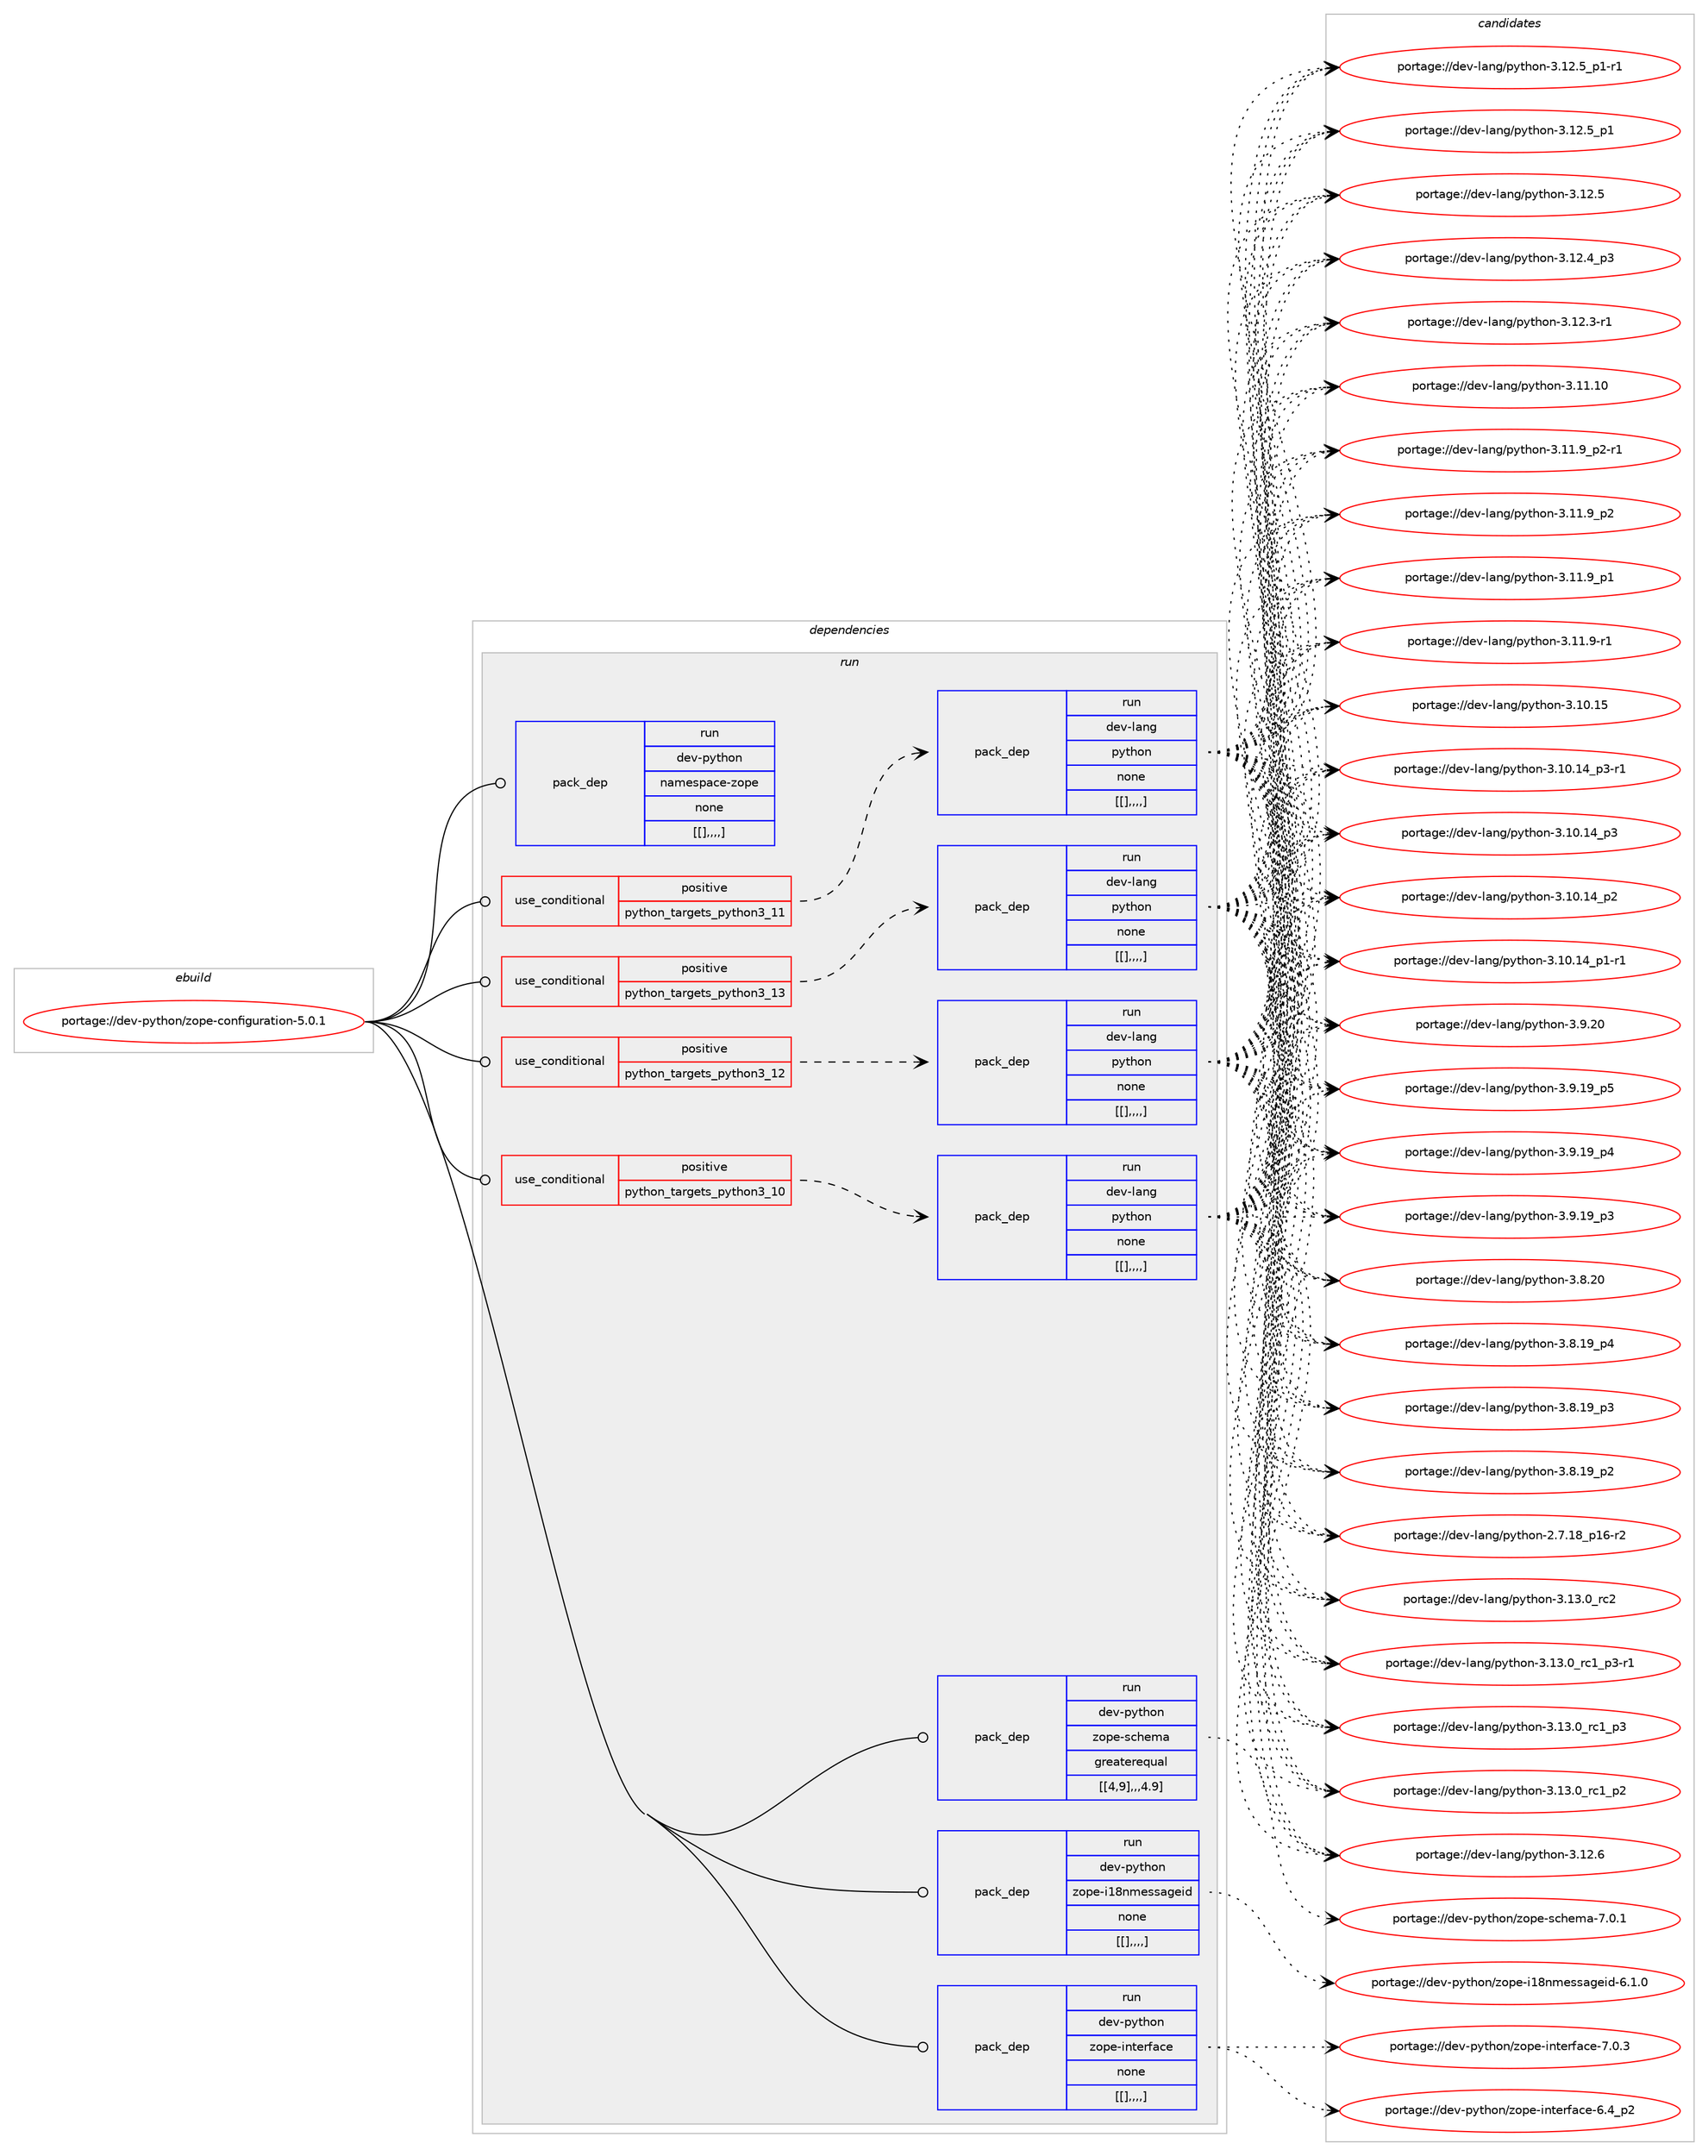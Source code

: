 digraph prolog {

# *************
# Graph options
# *************

newrank=true;
concentrate=true;
compound=true;
graph [rankdir=LR,fontname=Helvetica,fontsize=10,ranksep=1.5];#, ranksep=2.5, nodesep=0.2];
edge  [arrowhead=vee];
node  [fontname=Helvetica,fontsize=10];

# **********
# The ebuild
# **********

subgraph cluster_leftcol {
color=gray;
label=<<i>ebuild</i>>;
id [label="portage://dev-python/zope-configuration-5.0.1", color=red, width=4, href="../dev-python/zope-configuration-5.0.1.svg"];
}

# ****************
# The dependencies
# ****************

subgraph cluster_midcol {
color=gray;
label=<<i>dependencies</i>>;
subgraph cluster_compile {
fillcolor="#eeeeee";
style=filled;
label=<<i>compile</i>>;
}
subgraph cluster_compileandrun {
fillcolor="#eeeeee";
style=filled;
label=<<i>compile and run</i>>;
}
subgraph cluster_run {
fillcolor="#eeeeee";
style=filled;
label=<<i>run</i>>;
subgraph cond42609 {
dependency170499 [label=<<TABLE BORDER="0" CELLBORDER="1" CELLSPACING="0" CELLPADDING="4"><TR><TD ROWSPAN="3" CELLPADDING="10">use_conditional</TD></TR><TR><TD>positive</TD></TR><TR><TD>python_targets_python3_10</TD></TR></TABLE>>, shape=none, color=red];
subgraph pack126624 {
dependency170500 [label=<<TABLE BORDER="0" CELLBORDER="1" CELLSPACING="0" CELLPADDING="4" WIDTH="220"><TR><TD ROWSPAN="6" CELLPADDING="30">pack_dep</TD></TR><TR><TD WIDTH="110">run</TD></TR><TR><TD>dev-lang</TD></TR><TR><TD>python</TD></TR><TR><TD>none</TD></TR><TR><TD>[[],,,,]</TD></TR></TABLE>>, shape=none, color=blue];
}
dependency170499:e -> dependency170500:w [weight=20,style="dashed",arrowhead="vee"];
}
id:e -> dependency170499:w [weight=20,style="solid",arrowhead="odot"];
subgraph cond42610 {
dependency170501 [label=<<TABLE BORDER="0" CELLBORDER="1" CELLSPACING="0" CELLPADDING="4"><TR><TD ROWSPAN="3" CELLPADDING="10">use_conditional</TD></TR><TR><TD>positive</TD></TR><TR><TD>python_targets_python3_11</TD></TR></TABLE>>, shape=none, color=red];
subgraph pack126625 {
dependency170502 [label=<<TABLE BORDER="0" CELLBORDER="1" CELLSPACING="0" CELLPADDING="4" WIDTH="220"><TR><TD ROWSPAN="6" CELLPADDING="30">pack_dep</TD></TR><TR><TD WIDTH="110">run</TD></TR><TR><TD>dev-lang</TD></TR><TR><TD>python</TD></TR><TR><TD>none</TD></TR><TR><TD>[[],,,,]</TD></TR></TABLE>>, shape=none, color=blue];
}
dependency170501:e -> dependency170502:w [weight=20,style="dashed",arrowhead="vee"];
}
id:e -> dependency170501:w [weight=20,style="solid",arrowhead="odot"];
subgraph cond42611 {
dependency170503 [label=<<TABLE BORDER="0" CELLBORDER="1" CELLSPACING="0" CELLPADDING="4"><TR><TD ROWSPAN="3" CELLPADDING="10">use_conditional</TD></TR><TR><TD>positive</TD></TR><TR><TD>python_targets_python3_12</TD></TR></TABLE>>, shape=none, color=red];
subgraph pack126626 {
dependency170504 [label=<<TABLE BORDER="0" CELLBORDER="1" CELLSPACING="0" CELLPADDING="4" WIDTH="220"><TR><TD ROWSPAN="6" CELLPADDING="30">pack_dep</TD></TR><TR><TD WIDTH="110">run</TD></TR><TR><TD>dev-lang</TD></TR><TR><TD>python</TD></TR><TR><TD>none</TD></TR><TR><TD>[[],,,,]</TD></TR></TABLE>>, shape=none, color=blue];
}
dependency170503:e -> dependency170504:w [weight=20,style="dashed",arrowhead="vee"];
}
id:e -> dependency170503:w [weight=20,style="solid",arrowhead="odot"];
subgraph cond42612 {
dependency170505 [label=<<TABLE BORDER="0" CELLBORDER="1" CELLSPACING="0" CELLPADDING="4"><TR><TD ROWSPAN="3" CELLPADDING="10">use_conditional</TD></TR><TR><TD>positive</TD></TR><TR><TD>python_targets_python3_13</TD></TR></TABLE>>, shape=none, color=red];
subgraph pack126627 {
dependency170506 [label=<<TABLE BORDER="0" CELLBORDER="1" CELLSPACING="0" CELLPADDING="4" WIDTH="220"><TR><TD ROWSPAN="6" CELLPADDING="30">pack_dep</TD></TR><TR><TD WIDTH="110">run</TD></TR><TR><TD>dev-lang</TD></TR><TR><TD>python</TD></TR><TR><TD>none</TD></TR><TR><TD>[[],,,,]</TD></TR></TABLE>>, shape=none, color=blue];
}
dependency170505:e -> dependency170506:w [weight=20,style="dashed",arrowhead="vee"];
}
id:e -> dependency170505:w [weight=20,style="solid",arrowhead="odot"];
subgraph pack126628 {
dependency170507 [label=<<TABLE BORDER="0" CELLBORDER="1" CELLSPACING="0" CELLPADDING="4" WIDTH="220"><TR><TD ROWSPAN="6" CELLPADDING="30">pack_dep</TD></TR><TR><TD WIDTH="110">run</TD></TR><TR><TD>dev-python</TD></TR><TR><TD>zope-i18nmessageid</TD></TR><TR><TD>none</TD></TR><TR><TD>[[],,,,]</TD></TR></TABLE>>, shape=none, color=blue];
}
id:e -> dependency170507:w [weight=20,style="solid",arrowhead="odot"];
subgraph pack126629 {
dependency170508 [label=<<TABLE BORDER="0" CELLBORDER="1" CELLSPACING="0" CELLPADDING="4" WIDTH="220"><TR><TD ROWSPAN="6" CELLPADDING="30">pack_dep</TD></TR><TR><TD WIDTH="110">run</TD></TR><TR><TD>dev-python</TD></TR><TR><TD>zope-interface</TD></TR><TR><TD>none</TD></TR><TR><TD>[[],,,,]</TD></TR></TABLE>>, shape=none, color=blue];
}
id:e -> dependency170508:w [weight=20,style="solid",arrowhead="odot"];
subgraph pack126630 {
dependency170509 [label=<<TABLE BORDER="0" CELLBORDER="1" CELLSPACING="0" CELLPADDING="4" WIDTH="220"><TR><TD ROWSPAN="6" CELLPADDING="30">pack_dep</TD></TR><TR><TD WIDTH="110">run</TD></TR><TR><TD>dev-python</TD></TR><TR><TD>zope-schema</TD></TR><TR><TD>greaterequal</TD></TR><TR><TD>[[4,9],,,4.9]</TD></TR></TABLE>>, shape=none, color=blue];
}
id:e -> dependency170509:w [weight=20,style="solid",arrowhead="odot"];
subgraph pack126631 {
dependency170510 [label=<<TABLE BORDER="0" CELLBORDER="1" CELLSPACING="0" CELLPADDING="4" WIDTH="220"><TR><TD ROWSPAN="6" CELLPADDING="30">pack_dep</TD></TR><TR><TD WIDTH="110">run</TD></TR><TR><TD>dev-python</TD></TR><TR><TD>namespace-zope</TD></TR><TR><TD>none</TD></TR><TR><TD>[[],,,,]</TD></TR></TABLE>>, shape=none, color=blue];
}
id:e -> dependency170510:w [weight=20,style="solid",arrowhead="odot"];
}
}

# **************
# The candidates
# **************

subgraph cluster_choices {
rank=same;
color=gray;
label=<<i>candidates</i>>;

subgraph choice126624 {
color=black;
nodesep=1;
choice10010111845108971101034711212111610411111045514649514648951149950 [label="portage://dev-lang/python-3.13.0_rc2", color=red, width=4,href="../dev-lang/python-3.13.0_rc2.svg"];
choice1001011184510897110103471121211161041111104551464951464895114994995112514511449 [label="portage://dev-lang/python-3.13.0_rc1_p3-r1", color=red, width=4,href="../dev-lang/python-3.13.0_rc1_p3-r1.svg"];
choice100101118451089711010347112121116104111110455146495146489511499499511251 [label="portage://dev-lang/python-3.13.0_rc1_p3", color=red, width=4,href="../dev-lang/python-3.13.0_rc1_p3.svg"];
choice100101118451089711010347112121116104111110455146495146489511499499511250 [label="portage://dev-lang/python-3.13.0_rc1_p2", color=red, width=4,href="../dev-lang/python-3.13.0_rc1_p2.svg"];
choice10010111845108971101034711212111610411111045514649504654 [label="portage://dev-lang/python-3.12.6", color=red, width=4,href="../dev-lang/python-3.12.6.svg"];
choice1001011184510897110103471121211161041111104551464950465395112494511449 [label="portage://dev-lang/python-3.12.5_p1-r1", color=red, width=4,href="../dev-lang/python-3.12.5_p1-r1.svg"];
choice100101118451089711010347112121116104111110455146495046539511249 [label="portage://dev-lang/python-3.12.5_p1", color=red, width=4,href="../dev-lang/python-3.12.5_p1.svg"];
choice10010111845108971101034711212111610411111045514649504653 [label="portage://dev-lang/python-3.12.5", color=red, width=4,href="../dev-lang/python-3.12.5.svg"];
choice100101118451089711010347112121116104111110455146495046529511251 [label="portage://dev-lang/python-3.12.4_p3", color=red, width=4,href="../dev-lang/python-3.12.4_p3.svg"];
choice100101118451089711010347112121116104111110455146495046514511449 [label="portage://dev-lang/python-3.12.3-r1", color=red, width=4,href="../dev-lang/python-3.12.3-r1.svg"];
choice1001011184510897110103471121211161041111104551464949464948 [label="portage://dev-lang/python-3.11.10", color=red, width=4,href="../dev-lang/python-3.11.10.svg"];
choice1001011184510897110103471121211161041111104551464949465795112504511449 [label="portage://dev-lang/python-3.11.9_p2-r1", color=red, width=4,href="../dev-lang/python-3.11.9_p2-r1.svg"];
choice100101118451089711010347112121116104111110455146494946579511250 [label="portage://dev-lang/python-3.11.9_p2", color=red, width=4,href="../dev-lang/python-3.11.9_p2.svg"];
choice100101118451089711010347112121116104111110455146494946579511249 [label="portage://dev-lang/python-3.11.9_p1", color=red, width=4,href="../dev-lang/python-3.11.9_p1.svg"];
choice100101118451089711010347112121116104111110455146494946574511449 [label="portage://dev-lang/python-3.11.9-r1", color=red, width=4,href="../dev-lang/python-3.11.9-r1.svg"];
choice1001011184510897110103471121211161041111104551464948464953 [label="portage://dev-lang/python-3.10.15", color=red, width=4,href="../dev-lang/python-3.10.15.svg"];
choice100101118451089711010347112121116104111110455146494846495295112514511449 [label="portage://dev-lang/python-3.10.14_p3-r1", color=red, width=4,href="../dev-lang/python-3.10.14_p3-r1.svg"];
choice10010111845108971101034711212111610411111045514649484649529511251 [label="portage://dev-lang/python-3.10.14_p3", color=red, width=4,href="../dev-lang/python-3.10.14_p3.svg"];
choice10010111845108971101034711212111610411111045514649484649529511250 [label="portage://dev-lang/python-3.10.14_p2", color=red, width=4,href="../dev-lang/python-3.10.14_p2.svg"];
choice100101118451089711010347112121116104111110455146494846495295112494511449 [label="portage://dev-lang/python-3.10.14_p1-r1", color=red, width=4,href="../dev-lang/python-3.10.14_p1-r1.svg"];
choice10010111845108971101034711212111610411111045514657465048 [label="portage://dev-lang/python-3.9.20", color=red, width=4,href="../dev-lang/python-3.9.20.svg"];
choice100101118451089711010347112121116104111110455146574649579511253 [label="portage://dev-lang/python-3.9.19_p5", color=red, width=4,href="../dev-lang/python-3.9.19_p5.svg"];
choice100101118451089711010347112121116104111110455146574649579511252 [label="portage://dev-lang/python-3.9.19_p4", color=red, width=4,href="../dev-lang/python-3.9.19_p4.svg"];
choice100101118451089711010347112121116104111110455146574649579511251 [label="portage://dev-lang/python-3.9.19_p3", color=red, width=4,href="../dev-lang/python-3.9.19_p3.svg"];
choice10010111845108971101034711212111610411111045514656465048 [label="portage://dev-lang/python-3.8.20", color=red, width=4,href="../dev-lang/python-3.8.20.svg"];
choice100101118451089711010347112121116104111110455146564649579511252 [label="portage://dev-lang/python-3.8.19_p4", color=red, width=4,href="../dev-lang/python-3.8.19_p4.svg"];
choice100101118451089711010347112121116104111110455146564649579511251 [label="portage://dev-lang/python-3.8.19_p3", color=red, width=4,href="../dev-lang/python-3.8.19_p3.svg"];
choice100101118451089711010347112121116104111110455146564649579511250 [label="portage://dev-lang/python-3.8.19_p2", color=red, width=4,href="../dev-lang/python-3.8.19_p2.svg"];
choice100101118451089711010347112121116104111110455046554649569511249544511450 [label="portage://dev-lang/python-2.7.18_p16-r2", color=red, width=4,href="../dev-lang/python-2.7.18_p16-r2.svg"];
dependency170500:e -> choice10010111845108971101034711212111610411111045514649514648951149950:w [style=dotted,weight="100"];
dependency170500:e -> choice1001011184510897110103471121211161041111104551464951464895114994995112514511449:w [style=dotted,weight="100"];
dependency170500:e -> choice100101118451089711010347112121116104111110455146495146489511499499511251:w [style=dotted,weight="100"];
dependency170500:e -> choice100101118451089711010347112121116104111110455146495146489511499499511250:w [style=dotted,weight="100"];
dependency170500:e -> choice10010111845108971101034711212111610411111045514649504654:w [style=dotted,weight="100"];
dependency170500:e -> choice1001011184510897110103471121211161041111104551464950465395112494511449:w [style=dotted,weight="100"];
dependency170500:e -> choice100101118451089711010347112121116104111110455146495046539511249:w [style=dotted,weight="100"];
dependency170500:e -> choice10010111845108971101034711212111610411111045514649504653:w [style=dotted,weight="100"];
dependency170500:e -> choice100101118451089711010347112121116104111110455146495046529511251:w [style=dotted,weight="100"];
dependency170500:e -> choice100101118451089711010347112121116104111110455146495046514511449:w [style=dotted,weight="100"];
dependency170500:e -> choice1001011184510897110103471121211161041111104551464949464948:w [style=dotted,weight="100"];
dependency170500:e -> choice1001011184510897110103471121211161041111104551464949465795112504511449:w [style=dotted,weight="100"];
dependency170500:e -> choice100101118451089711010347112121116104111110455146494946579511250:w [style=dotted,weight="100"];
dependency170500:e -> choice100101118451089711010347112121116104111110455146494946579511249:w [style=dotted,weight="100"];
dependency170500:e -> choice100101118451089711010347112121116104111110455146494946574511449:w [style=dotted,weight="100"];
dependency170500:e -> choice1001011184510897110103471121211161041111104551464948464953:w [style=dotted,weight="100"];
dependency170500:e -> choice100101118451089711010347112121116104111110455146494846495295112514511449:w [style=dotted,weight="100"];
dependency170500:e -> choice10010111845108971101034711212111610411111045514649484649529511251:w [style=dotted,weight="100"];
dependency170500:e -> choice10010111845108971101034711212111610411111045514649484649529511250:w [style=dotted,weight="100"];
dependency170500:e -> choice100101118451089711010347112121116104111110455146494846495295112494511449:w [style=dotted,weight="100"];
dependency170500:e -> choice10010111845108971101034711212111610411111045514657465048:w [style=dotted,weight="100"];
dependency170500:e -> choice100101118451089711010347112121116104111110455146574649579511253:w [style=dotted,weight="100"];
dependency170500:e -> choice100101118451089711010347112121116104111110455146574649579511252:w [style=dotted,weight="100"];
dependency170500:e -> choice100101118451089711010347112121116104111110455146574649579511251:w [style=dotted,weight="100"];
dependency170500:e -> choice10010111845108971101034711212111610411111045514656465048:w [style=dotted,weight="100"];
dependency170500:e -> choice100101118451089711010347112121116104111110455146564649579511252:w [style=dotted,weight="100"];
dependency170500:e -> choice100101118451089711010347112121116104111110455146564649579511251:w [style=dotted,weight="100"];
dependency170500:e -> choice100101118451089711010347112121116104111110455146564649579511250:w [style=dotted,weight="100"];
dependency170500:e -> choice100101118451089711010347112121116104111110455046554649569511249544511450:w [style=dotted,weight="100"];
}
subgraph choice126625 {
color=black;
nodesep=1;
choice10010111845108971101034711212111610411111045514649514648951149950 [label="portage://dev-lang/python-3.13.0_rc2", color=red, width=4,href="../dev-lang/python-3.13.0_rc2.svg"];
choice1001011184510897110103471121211161041111104551464951464895114994995112514511449 [label="portage://dev-lang/python-3.13.0_rc1_p3-r1", color=red, width=4,href="../dev-lang/python-3.13.0_rc1_p3-r1.svg"];
choice100101118451089711010347112121116104111110455146495146489511499499511251 [label="portage://dev-lang/python-3.13.0_rc1_p3", color=red, width=4,href="../dev-lang/python-3.13.0_rc1_p3.svg"];
choice100101118451089711010347112121116104111110455146495146489511499499511250 [label="portage://dev-lang/python-3.13.0_rc1_p2", color=red, width=4,href="../dev-lang/python-3.13.0_rc1_p2.svg"];
choice10010111845108971101034711212111610411111045514649504654 [label="portage://dev-lang/python-3.12.6", color=red, width=4,href="../dev-lang/python-3.12.6.svg"];
choice1001011184510897110103471121211161041111104551464950465395112494511449 [label="portage://dev-lang/python-3.12.5_p1-r1", color=red, width=4,href="../dev-lang/python-3.12.5_p1-r1.svg"];
choice100101118451089711010347112121116104111110455146495046539511249 [label="portage://dev-lang/python-3.12.5_p1", color=red, width=4,href="../dev-lang/python-3.12.5_p1.svg"];
choice10010111845108971101034711212111610411111045514649504653 [label="portage://dev-lang/python-3.12.5", color=red, width=4,href="../dev-lang/python-3.12.5.svg"];
choice100101118451089711010347112121116104111110455146495046529511251 [label="portage://dev-lang/python-3.12.4_p3", color=red, width=4,href="../dev-lang/python-3.12.4_p3.svg"];
choice100101118451089711010347112121116104111110455146495046514511449 [label="portage://dev-lang/python-3.12.3-r1", color=red, width=4,href="../dev-lang/python-3.12.3-r1.svg"];
choice1001011184510897110103471121211161041111104551464949464948 [label="portage://dev-lang/python-3.11.10", color=red, width=4,href="../dev-lang/python-3.11.10.svg"];
choice1001011184510897110103471121211161041111104551464949465795112504511449 [label="portage://dev-lang/python-3.11.9_p2-r1", color=red, width=4,href="../dev-lang/python-3.11.9_p2-r1.svg"];
choice100101118451089711010347112121116104111110455146494946579511250 [label="portage://dev-lang/python-3.11.9_p2", color=red, width=4,href="../dev-lang/python-3.11.9_p2.svg"];
choice100101118451089711010347112121116104111110455146494946579511249 [label="portage://dev-lang/python-3.11.9_p1", color=red, width=4,href="../dev-lang/python-3.11.9_p1.svg"];
choice100101118451089711010347112121116104111110455146494946574511449 [label="portage://dev-lang/python-3.11.9-r1", color=red, width=4,href="../dev-lang/python-3.11.9-r1.svg"];
choice1001011184510897110103471121211161041111104551464948464953 [label="portage://dev-lang/python-3.10.15", color=red, width=4,href="../dev-lang/python-3.10.15.svg"];
choice100101118451089711010347112121116104111110455146494846495295112514511449 [label="portage://dev-lang/python-3.10.14_p3-r1", color=red, width=4,href="../dev-lang/python-3.10.14_p3-r1.svg"];
choice10010111845108971101034711212111610411111045514649484649529511251 [label="portage://dev-lang/python-3.10.14_p3", color=red, width=4,href="../dev-lang/python-3.10.14_p3.svg"];
choice10010111845108971101034711212111610411111045514649484649529511250 [label="portage://dev-lang/python-3.10.14_p2", color=red, width=4,href="../dev-lang/python-3.10.14_p2.svg"];
choice100101118451089711010347112121116104111110455146494846495295112494511449 [label="portage://dev-lang/python-3.10.14_p1-r1", color=red, width=4,href="../dev-lang/python-3.10.14_p1-r1.svg"];
choice10010111845108971101034711212111610411111045514657465048 [label="portage://dev-lang/python-3.9.20", color=red, width=4,href="../dev-lang/python-3.9.20.svg"];
choice100101118451089711010347112121116104111110455146574649579511253 [label="portage://dev-lang/python-3.9.19_p5", color=red, width=4,href="../dev-lang/python-3.9.19_p5.svg"];
choice100101118451089711010347112121116104111110455146574649579511252 [label="portage://dev-lang/python-3.9.19_p4", color=red, width=4,href="../dev-lang/python-3.9.19_p4.svg"];
choice100101118451089711010347112121116104111110455146574649579511251 [label="portage://dev-lang/python-3.9.19_p3", color=red, width=4,href="../dev-lang/python-3.9.19_p3.svg"];
choice10010111845108971101034711212111610411111045514656465048 [label="portage://dev-lang/python-3.8.20", color=red, width=4,href="../dev-lang/python-3.8.20.svg"];
choice100101118451089711010347112121116104111110455146564649579511252 [label="portage://dev-lang/python-3.8.19_p4", color=red, width=4,href="../dev-lang/python-3.8.19_p4.svg"];
choice100101118451089711010347112121116104111110455146564649579511251 [label="portage://dev-lang/python-3.8.19_p3", color=red, width=4,href="../dev-lang/python-3.8.19_p3.svg"];
choice100101118451089711010347112121116104111110455146564649579511250 [label="portage://dev-lang/python-3.8.19_p2", color=red, width=4,href="../dev-lang/python-3.8.19_p2.svg"];
choice100101118451089711010347112121116104111110455046554649569511249544511450 [label="portage://dev-lang/python-2.7.18_p16-r2", color=red, width=4,href="../dev-lang/python-2.7.18_p16-r2.svg"];
dependency170502:e -> choice10010111845108971101034711212111610411111045514649514648951149950:w [style=dotted,weight="100"];
dependency170502:e -> choice1001011184510897110103471121211161041111104551464951464895114994995112514511449:w [style=dotted,weight="100"];
dependency170502:e -> choice100101118451089711010347112121116104111110455146495146489511499499511251:w [style=dotted,weight="100"];
dependency170502:e -> choice100101118451089711010347112121116104111110455146495146489511499499511250:w [style=dotted,weight="100"];
dependency170502:e -> choice10010111845108971101034711212111610411111045514649504654:w [style=dotted,weight="100"];
dependency170502:e -> choice1001011184510897110103471121211161041111104551464950465395112494511449:w [style=dotted,weight="100"];
dependency170502:e -> choice100101118451089711010347112121116104111110455146495046539511249:w [style=dotted,weight="100"];
dependency170502:e -> choice10010111845108971101034711212111610411111045514649504653:w [style=dotted,weight="100"];
dependency170502:e -> choice100101118451089711010347112121116104111110455146495046529511251:w [style=dotted,weight="100"];
dependency170502:e -> choice100101118451089711010347112121116104111110455146495046514511449:w [style=dotted,weight="100"];
dependency170502:e -> choice1001011184510897110103471121211161041111104551464949464948:w [style=dotted,weight="100"];
dependency170502:e -> choice1001011184510897110103471121211161041111104551464949465795112504511449:w [style=dotted,weight="100"];
dependency170502:e -> choice100101118451089711010347112121116104111110455146494946579511250:w [style=dotted,weight="100"];
dependency170502:e -> choice100101118451089711010347112121116104111110455146494946579511249:w [style=dotted,weight="100"];
dependency170502:e -> choice100101118451089711010347112121116104111110455146494946574511449:w [style=dotted,weight="100"];
dependency170502:e -> choice1001011184510897110103471121211161041111104551464948464953:w [style=dotted,weight="100"];
dependency170502:e -> choice100101118451089711010347112121116104111110455146494846495295112514511449:w [style=dotted,weight="100"];
dependency170502:e -> choice10010111845108971101034711212111610411111045514649484649529511251:w [style=dotted,weight="100"];
dependency170502:e -> choice10010111845108971101034711212111610411111045514649484649529511250:w [style=dotted,weight="100"];
dependency170502:e -> choice100101118451089711010347112121116104111110455146494846495295112494511449:w [style=dotted,weight="100"];
dependency170502:e -> choice10010111845108971101034711212111610411111045514657465048:w [style=dotted,weight="100"];
dependency170502:e -> choice100101118451089711010347112121116104111110455146574649579511253:w [style=dotted,weight="100"];
dependency170502:e -> choice100101118451089711010347112121116104111110455146574649579511252:w [style=dotted,weight="100"];
dependency170502:e -> choice100101118451089711010347112121116104111110455146574649579511251:w [style=dotted,weight="100"];
dependency170502:e -> choice10010111845108971101034711212111610411111045514656465048:w [style=dotted,weight="100"];
dependency170502:e -> choice100101118451089711010347112121116104111110455146564649579511252:w [style=dotted,weight="100"];
dependency170502:e -> choice100101118451089711010347112121116104111110455146564649579511251:w [style=dotted,weight="100"];
dependency170502:e -> choice100101118451089711010347112121116104111110455146564649579511250:w [style=dotted,weight="100"];
dependency170502:e -> choice100101118451089711010347112121116104111110455046554649569511249544511450:w [style=dotted,weight="100"];
}
subgraph choice126626 {
color=black;
nodesep=1;
choice10010111845108971101034711212111610411111045514649514648951149950 [label="portage://dev-lang/python-3.13.0_rc2", color=red, width=4,href="../dev-lang/python-3.13.0_rc2.svg"];
choice1001011184510897110103471121211161041111104551464951464895114994995112514511449 [label="portage://dev-lang/python-3.13.0_rc1_p3-r1", color=red, width=4,href="../dev-lang/python-3.13.0_rc1_p3-r1.svg"];
choice100101118451089711010347112121116104111110455146495146489511499499511251 [label="portage://dev-lang/python-3.13.0_rc1_p3", color=red, width=4,href="../dev-lang/python-3.13.0_rc1_p3.svg"];
choice100101118451089711010347112121116104111110455146495146489511499499511250 [label="portage://dev-lang/python-3.13.0_rc1_p2", color=red, width=4,href="../dev-lang/python-3.13.0_rc1_p2.svg"];
choice10010111845108971101034711212111610411111045514649504654 [label="portage://dev-lang/python-3.12.6", color=red, width=4,href="../dev-lang/python-3.12.6.svg"];
choice1001011184510897110103471121211161041111104551464950465395112494511449 [label="portage://dev-lang/python-3.12.5_p1-r1", color=red, width=4,href="../dev-lang/python-3.12.5_p1-r1.svg"];
choice100101118451089711010347112121116104111110455146495046539511249 [label="portage://dev-lang/python-3.12.5_p1", color=red, width=4,href="../dev-lang/python-3.12.5_p1.svg"];
choice10010111845108971101034711212111610411111045514649504653 [label="portage://dev-lang/python-3.12.5", color=red, width=4,href="../dev-lang/python-3.12.5.svg"];
choice100101118451089711010347112121116104111110455146495046529511251 [label="portage://dev-lang/python-3.12.4_p3", color=red, width=4,href="../dev-lang/python-3.12.4_p3.svg"];
choice100101118451089711010347112121116104111110455146495046514511449 [label="portage://dev-lang/python-3.12.3-r1", color=red, width=4,href="../dev-lang/python-3.12.3-r1.svg"];
choice1001011184510897110103471121211161041111104551464949464948 [label="portage://dev-lang/python-3.11.10", color=red, width=4,href="../dev-lang/python-3.11.10.svg"];
choice1001011184510897110103471121211161041111104551464949465795112504511449 [label="portage://dev-lang/python-3.11.9_p2-r1", color=red, width=4,href="../dev-lang/python-3.11.9_p2-r1.svg"];
choice100101118451089711010347112121116104111110455146494946579511250 [label="portage://dev-lang/python-3.11.9_p2", color=red, width=4,href="../dev-lang/python-3.11.9_p2.svg"];
choice100101118451089711010347112121116104111110455146494946579511249 [label="portage://dev-lang/python-3.11.9_p1", color=red, width=4,href="../dev-lang/python-3.11.9_p1.svg"];
choice100101118451089711010347112121116104111110455146494946574511449 [label="portage://dev-lang/python-3.11.9-r1", color=red, width=4,href="../dev-lang/python-3.11.9-r1.svg"];
choice1001011184510897110103471121211161041111104551464948464953 [label="portage://dev-lang/python-3.10.15", color=red, width=4,href="../dev-lang/python-3.10.15.svg"];
choice100101118451089711010347112121116104111110455146494846495295112514511449 [label="portage://dev-lang/python-3.10.14_p3-r1", color=red, width=4,href="../dev-lang/python-3.10.14_p3-r1.svg"];
choice10010111845108971101034711212111610411111045514649484649529511251 [label="portage://dev-lang/python-3.10.14_p3", color=red, width=4,href="../dev-lang/python-3.10.14_p3.svg"];
choice10010111845108971101034711212111610411111045514649484649529511250 [label="portage://dev-lang/python-3.10.14_p2", color=red, width=4,href="../dev-lang/python-3.10.14_p2.svg"];
choice100101118451089711010347112121116104111110455146494846495295112494511449 [label="portage://dev-lang/python-3.10.14_p1-r1", color=red, width=4,href="../dev-lang/python-3.10.14_p1-r1.svg"];
choice10010111845108971101034711212111610411111045514657465048 [label="portage://dev-lang/python-3.9.20", color=red, width=4,href="../dev-lang/python-3.9.20.svg"];
choice100101118451089711010347112121116104111110455146574649579511253 [label="portage://dev-lang/python-3.9.19_p5", color=red, width=4,href="../dev-lang/python-3.9.19_p5.svg"];
choice100101118451089711010347112121116104111110455146574649579511252 [label="portage://dev-lang/python-3.9.19_p4", color=red, width=4,href="../dev-lang/python-3.9.19_p4.svg"];
choice100101118451089711010347112121116104111110455146574649579511251 [label="portage://dev-lang/python-3.9.19_p3", color=red, width=4,href="../dev-lang/python-3.9.19_p3.svg"];
choice10010111845108971101034711212111610411111045514656465048 [label="portage://dev-lang/python-3.8.20", color=red, width=4,href="../dev-lang/python-3.8.20.svg"];
choice100101118451089711010347112121116104111110455146564649579511252 [label="portage://dev-lang/python-3.8.19_p4", color=red, width=4,href="../dev-lang/python-3.8.19_p4.svg"];
choice100101118451089711010347112121116104111110455146564649579511251 [label="portage://dev-lang/python-3.8.19_p3", color=red, width=4,href="../dev-lang/python-3.8.19_p3.svg"];
choice100101118451089711010347112121116104111110455146564649579511250 [label="portage://dev-lang/python-3.8.19_p2", color=red, width=4,href="../dev-lang/python-3.8.19_p2.svg"];
choice100101118451089711010347112121116104111110455046554649569511249544511450 [label="portage://dev-lang/python-2.7.18_p16-r2", color=red, width=4,href="../dev-lang/python-2.7.18_p16-r2.svg"];
dependency170504:e -> choice10010111845108971101034711212111610411111045514649514648951149950:w [style=dotted,weight="100"];
dependency170504:e -> choice1001011184510897110103471121211161041111104551464951464895114994995112514511449:w [style=dotted,weight="100"];
dependency170504:e -> choice100101118451089711010347112121116104111110455146495146489511499499511251:w [style=dotted,weight="100"];
dependency170504:e -> choice100101118451089711010347112121116104111110455146495146489511499499511250:w [style=dotted,weight="100"];
dependency170504:e -> choice10010111845108971101034711212111610411111045514649504654:w [style=dotted,weight="100"];
dependency170504:e -> choice1001011184510897110103471121211161041111104551464950465395112494511449:w [style=dotted,weight="100"];
dependency170504:e -> choice100101118451089711010347112121116104111110455146495046539511249:w [style=dotted,weight="100"];
dependency170504:e -> choice10010111845108971101034711212111610411111045514649504653:w [style=dotted,weight="100"];
dependency170504:e -> choice100101118451089711010347112121116104111110455146495046529511251:w [style=dotted,weight="100"];
dependency170504:e -> choice100101118451089711010347112121116104111110455146495046514511449:w [style=dotted,weight="100"];
dependency170504:e -> choice1001011184510897110103471121211161041111104551464949464948:w [style=dotted,weight="100"];
dependency170504:e -> choice1001011184510897110103471121211161041111104551464949465795112504511449:w [style=dotted,weight="100"];
dependency170504:e -> choice100101118451089711010347112121116104111110455146494946579511250:w [style=dotted,weight="100"];
dependency170504:e -> choice100101118451089711010347112121116104111110455146494946579511249:w [style=dotted,weight="100"];
dependency170504:e -> choice100101118451089711010347112121116104111110455146494946574511449:w [style=dotted,weight="100"];
dependency170504:e -> choice1001011184510897110103471121211161041111104551464948464953:w [style=dotted,weight="100"];
dependency170504:e -> choice100101118451089711010347112121116104111110455146494846495295112514511449:w [style=dotted,weight="100"];
dependency170504:e -> choice10010111845108971101034711212111610411111045514649484649529511251:w [style=dotted,weight="100"];
dependency170504:e -> choice10010111845108971101034711212111610411111045514649484649529511250:w [style=dotted,weight="100"];
dependency170504:e -> choice100101118451089711010347112121116104111110455146494846495295112494511449:w [style=dotted,weight="100"];
dependency170504:e -> choice10010111845108971101034711212111610411111045514657465048:w [style=dotted,weight="100"];
dependency170504:e -> choice100101118451089711010347112121116104111110455146574649579511253:w [style=dotted,weight="100"];
dependency170504:e -> choice100101118451089711010347112121116104111110455146574649579511252:w [style=dotted,weight="100"];
dependency170504:e -> choice100101118451089711010347112121116104111110455146574649579511251:w [style=dotted,weight="100"];
dependency170504:e -> choice10010111845108971101034711212111610411111045514656465048:w [style=dotted,weight="100"];
dependency170504:e -> choice100101118451089711010347112121116104111110455146564649579511252:w [style=dotted,weight="100"];
dependency170504:e -> choice100101118451089711010347112121116104111110455146564649579511251:w [style=dotted,weight="100"];
dependency170504:e -> choice100101118451089711010347112121116104111110455146564649579511250:w [style=dotted,weight="100"];
dependency170504:e -> choice100101118451089711010347112121116104111110455046554649569511249544511450:w [style=dotted,weight="100"];
}
subgraph choice126627 {
color=black;
nodesep=1;
choice10010111845108971101034711212111610411111045514649514648951149950 [label="portage://dev-lang/python-3.13.0_rc2", color=red, width=4,href="../dev-lang/python-3.13.0_rc2.svg"];
choice1001011184510897110103471121211161041111104551464951464895114994995112514511449 [label="portage://dev-lang/python-3.13.0_rc1_p3-r1", color=red, width=4,href="../dev-lang/python-3.13.0_rc1_p3-r1.svg"];
choice100101118451089711010347112121116104111110455146495146489511499499511251 [label="portage://dev-lang/python-3.13.0_rc1_p3", color=red, width=4,href="../dev-lang/python-3.13.0_rc1_p3.svg"];
choice100101118451089711010347112121116104111110455146495146489511499499511250 [label="portage://dev-lang/python-3.13.0_rc1_p2", color=red, width=4,href="../dev-lang/python-3.13.0_rc1_p2.svg"];
choice10010111845108971101034711212111610411111045514649504654 [label="portage://dev-lang/python-3.12.6", color=red, width=4,href="../dev-lang/python-3.12.6.svg"];
choice1001011184510897110103471121211161041111104551464950465395112494511449 [label="portage://dev-lang/python-3.12.5_p1-r1", color=red, width=4,href="../dev-lang/python-3.12.5_p1-r1.svg"];
choice100101118451089711010347112121116104111110455146495046539511249 [label="portage://dev-lang/python-3.12.5_p1", color=red, width=4,href="../dev-lang/python-3.12.5_p1.svg"];
choice10010111845108971101034711212111610411111045514649504653 [label="portage://dev-lang/python-3.12.5", color=red, width=4,href="../dev-lang/python-3.12.5.svg"];
choice100101118451089711010347112121116104111110455146495046529511251 [label="portage://dev-lang/python-3.12.4_p3", color=red, width=4,href="../dev-lang/python-3.12.4_p3.svg"];
choice100101118451089711010347112121116104111110455146495046514511449 [label="portage://dev-lang/python-3.12.3-r1", color=red, width=4,href="../dev-lang/python-3.12.3-r1.svg"];
choice1001011184510897110103471121211161041111104551464949464948 [label="portage://dev-lang/python-3.11.10", color=red, width=4,href="../dev-lang/python-3.11.10.svg"];
choice1001011184510897110103471121211161041111104551464949465795112504511449 [label="portage://dev-lang/python-3.11.9_p2-r1", color=red, width=4,href="../dev-lang/python-3.11.9_p2-r1.svg"];
choice100101118451089711010347112121116104111110455146494946579511250 [label="portage://dev-lang/python-3.11.9_p2", color=red, width=4,href="../dev-lang/python-3.11.9_p2.svg"];
choice100101118451089711010347112121116104111110455146494946579511249 [label="portage://dev-lang/python-3.11.9_p1", color=red, width=4,href="../dev-lang/python-3.11.9_p1.svg"];
choice100101118451089711010347112121116104111110455146494946574511449 [label="portage://dev-lang/python-3.11.9-r1", color=red, width=4,href="../dev-lang/python-3.11.9-r1.svg"];
choice1001011184510897110103471121211161041111104551464948464953 [label="portage://dev-lang/python-3.10.15", color=red, width=4,href="../dev-lang/python-3.10.15.svg"];
choice100101118451089711010347112121116104111110455146494846495295112514511449 [label="portage://dev-lang/python-3.10.14_p3-r1", color=red, width=4,href="../dev-lang/python-3.10.14_p3-r1.svg"];
choice10010111845108971101034711212111610411111045514649484649529511251 [label="portage://dev-lang/python-3.10.14_p3", color=red, width=4,href="../dev-lang/python-3.10.14_p3.svg"];
choice10010111845108971101034711212111610411111045514649484649529511250 [label="portage://dev-lang/python-3.10.14_p2", color=red, width=4,href="../dev-lang/python-3.10.14_p2.svg"];
choice100101118451089711010347112121116104111110455146494846495295112494511449 [label="portage://dev-lang/python-3.10.14_p1-r1", color=red, width=4,href="../dev-lang/python-3.10.14_p1-r1.svg"];
choice10010111845108971101034711212111610411111045514657465048 [label="portage://dev-lang/python-3.9.20", color=red, width=4,href="../dev-lang/python-3.9.20.svg"];
choice100101118451089711010347112121116104111110455146574649579511253 [label="portage://dev-lang/python-3.9.19_p5", color=red, width=4,href="../dev-lang/python-3.9.19_p5.svg"];
choice100101118451089711010347112121116104111110455146574649579511252 [label="portage://dev-lang/python-3.9.19_p4", color=red, width=4,href="../dev-lang/python-3.9.19_p4.svg"];
choice100101118451089711010347112121116104111110455146574649579511251 [label="portage://dev-lang/python-3.9.19_p3", color=red, width=4,href="../dev-lang/python-3.9.19_p3.svg"];
choice10010111845108971101034711212111610411111045514656465048 [label="portage://dev-lang/python-3.8.20", color=red, width=4,href="../dev-lang/python-3.8.20.svg"];
choice100101118451089711010347112121116104111110455146564649579511252 [label="portage://dev-lang/python-3.8.19_p4", color=red, width=4,href="../dev-lang/python-3.8.19_p4.svg"];
choice100101118451089711010347112121116104111110455146564649579511251 [label="portage://dev-lang/python-3.8.19_p3", color=red, width=4,href="../dev-lang/python-3.8.19_p3.svg"];
choice100101118451089711010347112121116104111110455146564649579511250 [label="portage://dev-lang/python-3.8.19_p2", color=red, width=4,href="../dev-lang/python-3.8.19_p2.svg"];
choice100101118451089711010347112121116104111110455046554649569511249544511450 [label="portage://dev-lang/python-2.7.18_p16-r2", color=red, width=4,href="../dev-lang/python-2.7.18_p16-r2.svg"];
dependency170506:e -> choice10010111845108971101034711212111610411111045514649514648951149950:w [style=dotted,weight="100"];
dependency170506:e -> choice1001011184510897110103471121211161041111104551464951464895114994995112514511449:w [style=dotted,weight="100"];
dependency170506:e -> choice100101118451089711010347112121116104111110455146495146489511499499511251:w [style=dotted,weight="100"];
dependency170506:e -> choice100101118451089711010347112121116104111110455146495146489511499499511250:w [style=dotted,weight="100"];
dependency170506:e -> choice10010111845108971101034711212111610411111045514649504654:w [style=dotted,weight="100"];
dependency170506:e -> choice1001011184510897110103471121211161041111104551464950465395112494511449:w [style=dotted,weight="100"];
dependency170506:e -> choice100101118451089711010347112121116104111110455146495046539511249:w [style=dotted,weight="100"];
dependency170506:e -> choice10010111845108971101034711212111610411111045514649504653:w [style=dotted,weight="100"];
dependency170506:e -> choice100101118451089711010347112121116104111110455146495046529511251:w [style=dotted,weight="100"];
dependency170506:e -> choice100101118451089711010347112121116104111110455146495046514511449:w [style=dotted,weight="100"];
dependency170506:e -> choice1001011184510897110103471121211161041111104551464949464948:w [style=dotted,weight="100"];
dependency170506:e -> choice1001011184510897110103471121211161041111104551464949465795112504511449:w [style=dotted,weight="100"];
dependency170506:e -> choice100101118451089711010347112121116104111110455146494946579511250:w [style=dotted,weight="100"];
dependency170506:e -> choice100101118451089711010347112121116104111110455146494946579511249:w [style=dotted,weight="100"];
dependency170506:e -> choice100101118451089711010347112121116104111110455146494946574511449:w [style=dotted,weight="100"];
dependency170506:e -> choice1001011184510897110103471121211161041111104551464948464953:w [style=dotted,weight="100"];
dependency170506:e -> choice100101118451089711010347112121116104111110455146494846495295112514511449:w [style=dotted,weight="100"];
dependency170506:e -> choice10010111845108971101034711212111610411111045514649484649529511251:w [style=dotted,weight="100"];
dependency170506:e -> choice10010111845108971101034711212111610411111045514649484649529511250:w [style=dotted,weight="100"];
dependency170506:e -> choice100101118451089711010347112121116104111110455146494846495295112494511449:w [style=dotted,weight="100"];
dependency170506:e -> choice10010111845108971101034711212111610411111045514657465048:w [style=dotted,weight="100"];
dependency170506:e -> choice100101118451089711010347112121116104111110455146574649579511253:w [style=dotted,weight="100"];
dependency170506:e -> choice100101118451089711010347112121116104111110455146574649579511252:w [style=dotted,weight="100"];
dependency170506:e -> choice100101118451089711010347112121116104111110455146574649579511251:w [style=dotted,weight="100"];
dependency170506:e -> choice10010111845108971101034711212111610411111045514656465048:w [style=dotted,weight="100"];
dependency170506:e -> choice100101118451089711010347112121116104111110455146564649579511252:w [style=dotted,weight="100"];
dependency170506:e -> choice100101118451089711010347112121116104111110455146564649579511251:w [style=dotted,weight="100"];
dependency170506:e -> choice100101118451089711010347112121116104111110455146564649579511250:w [style=dotted,weight="100"];
dependency170506:e -> choice100101118451089711010347112121116104111110455046554649569511249544511450:w [style=dotted,weight="100"];
}
subgraph choice126628 {
color=black;
nodesep=1;
choice100101118451121211161041111104712211111210145105495611010910111511597103101105100455446494648 [label="portage://dev-python/zope-i18nmessageid-6.1.0", color=red, width=4,href="../dev-python/zope-i18nmessageid-6.1.0.svg"];
dependency170507:e -> choice100101118451121211161041111104712211111210145105495611010910111511597103101105100455446494648:w [style=dotted,weight="100"];
}
subgraph choice126629 {
color=black;
nodesep=1;
choice1001011184511212111610411111047122111112101451051101161011141029799101455546484651 [label="portage://dev-python/zope-interface-7.0.3", color=red, width=4,href="../dev-python/zope-interface-7.0.3.svg"];
choice1001011184511212111610411111047122111112101451051101161011141029799101455446529511250 [label="portage://dev-python/zope-interface-6.4_p2", color=red, width=4,href="../dev-python/zope-interface-6.4_p2.svg"];
dependency170508:e -> choice1001011184511212111610411111047122111112101451051101161011141029799101455546484651:w [style=dotted,weight="100"];
dependency170508:e -> choice1001011184511212111610411111047122111112101451051101161011141029799101455446529511250:w [style=dotted,weight="100"];
}
subgraph choice126630 {
color=black;
nodesep=1;
choice1001011184511212111610411111047122111112101451159910410110997455546484649 [label="portage://dev-python/zope-schema-7.0.1", color=red, width=4,href="../dev-python/zope-schema-7.0.1.svg"];
dependency170509:e -> choice1001011184511212111610411111047122111112101451159910410110997455546484649:w [style=dotted,weight="100"];
}
subgraph choice126631 {
color=black;
nodesep=1;
}
}

}

